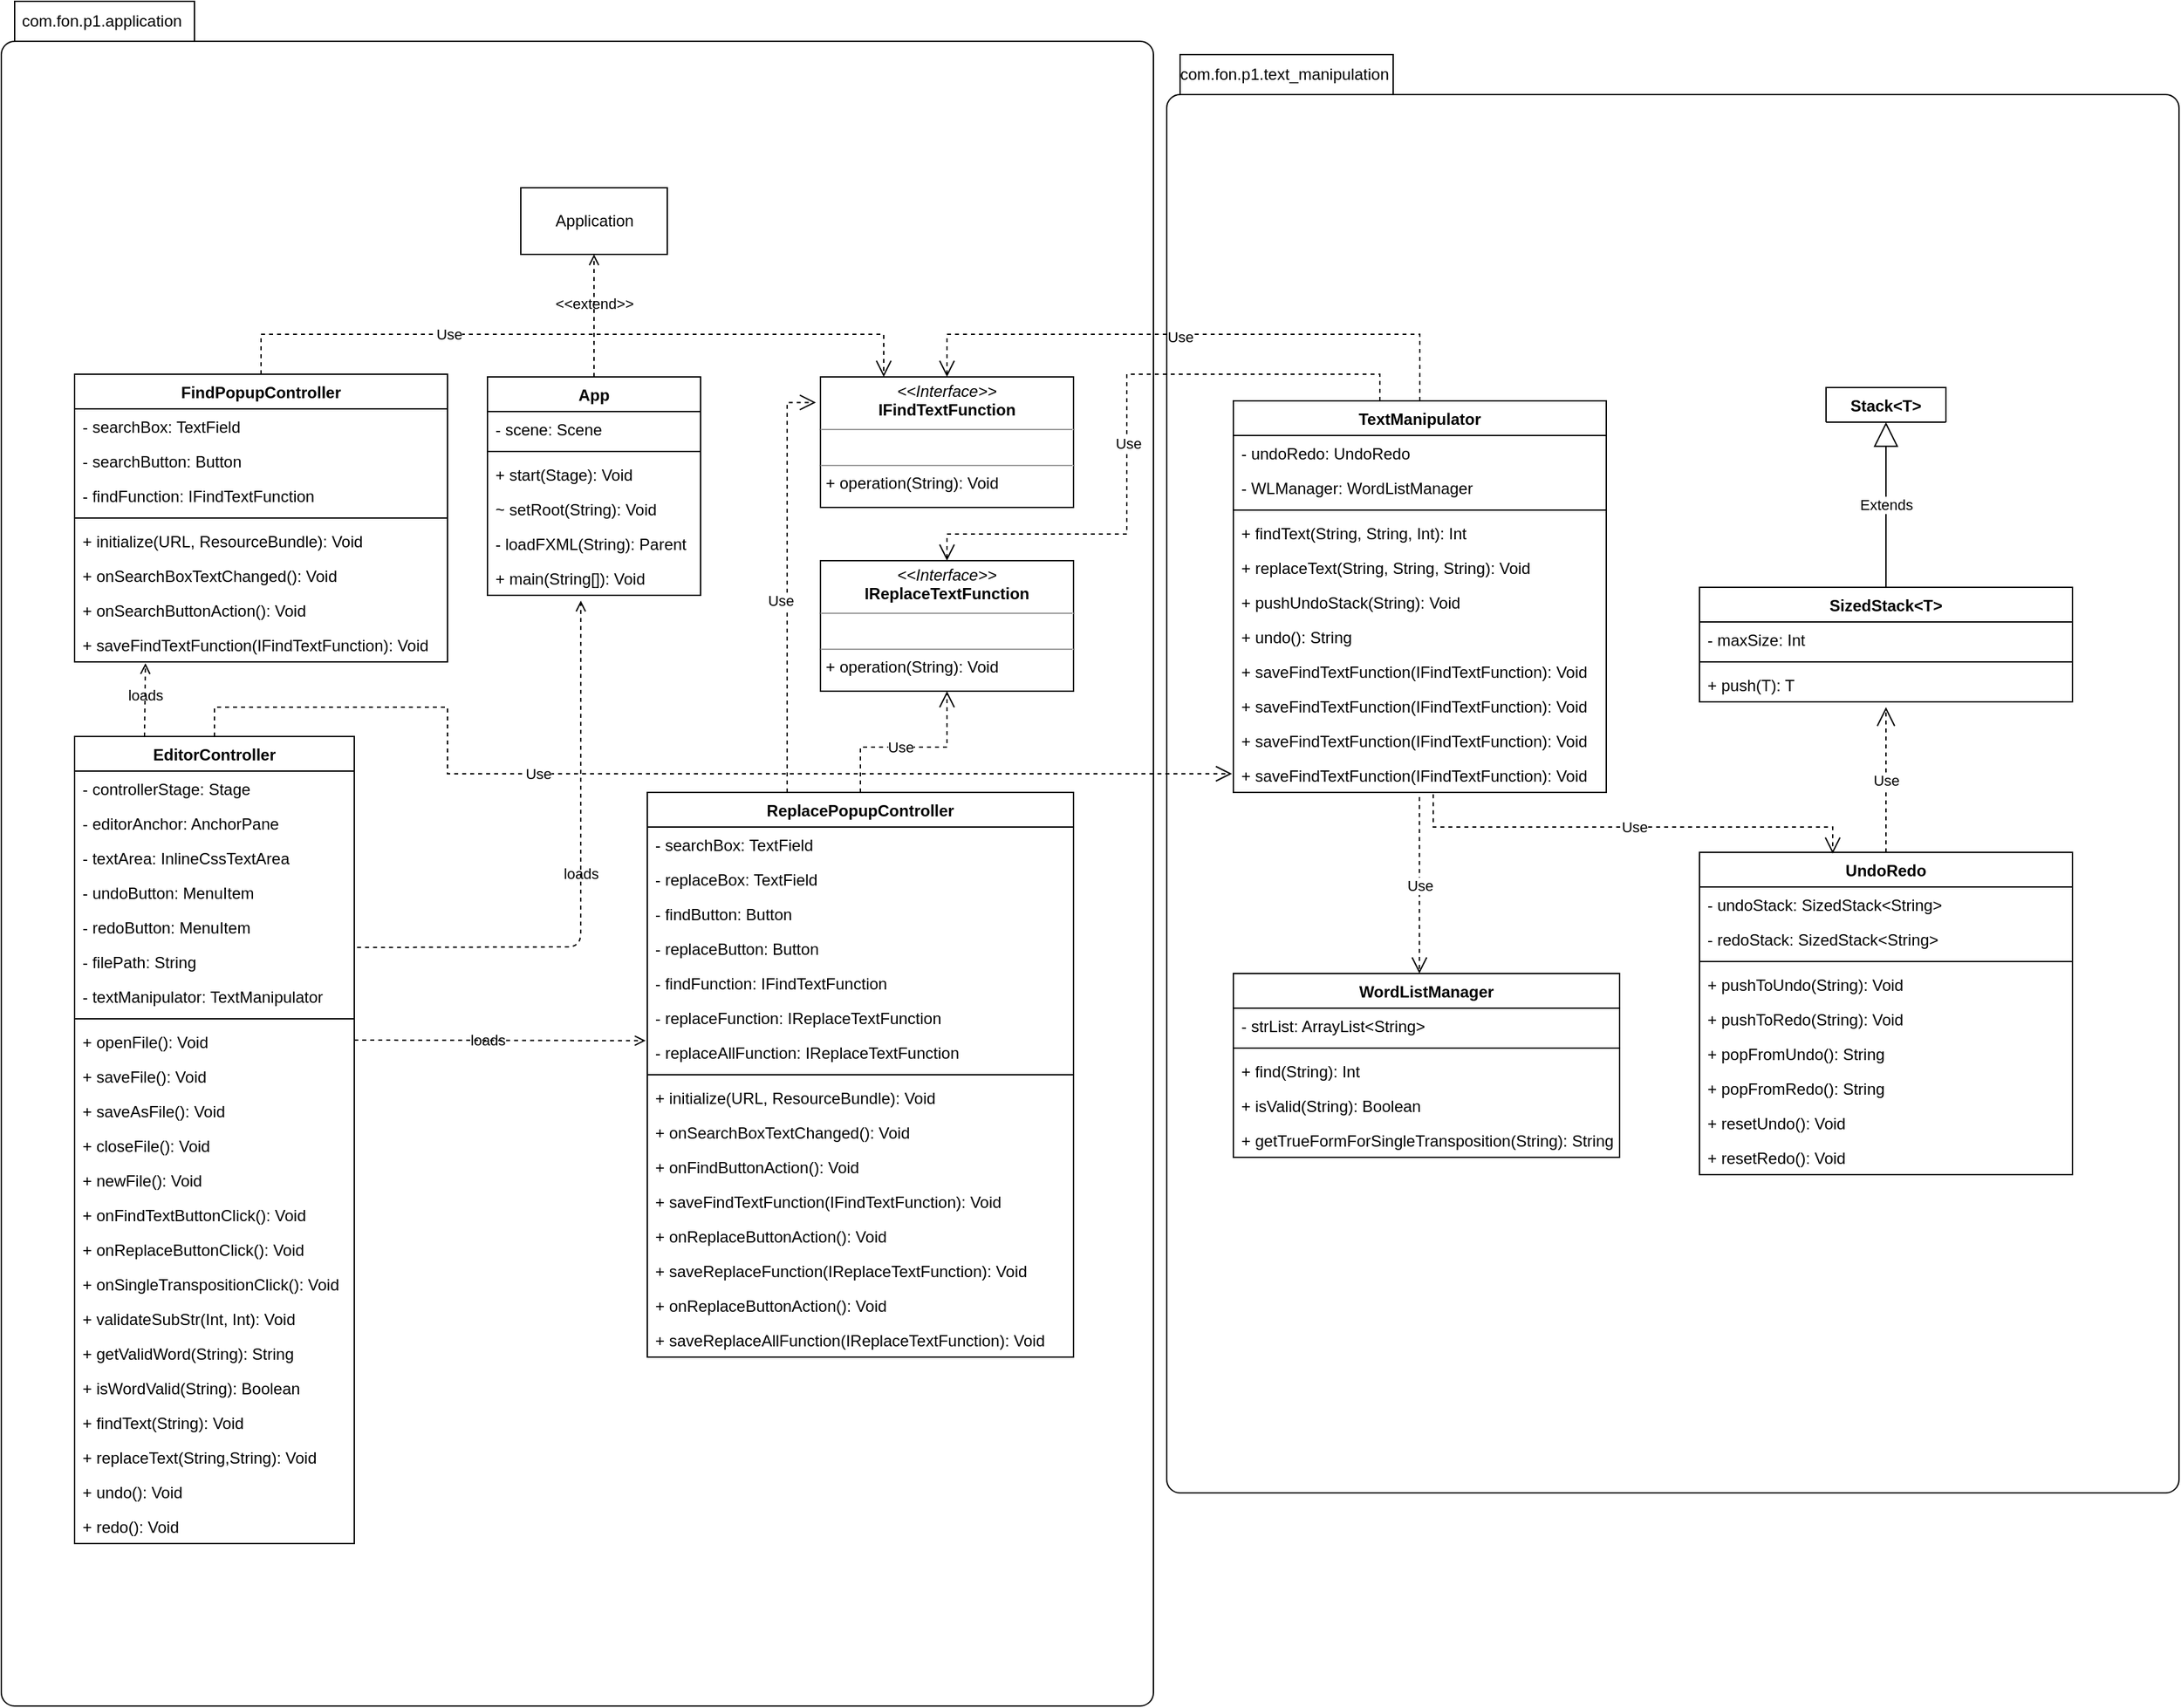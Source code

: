 <mxfile version="14.1.2" type="device"><diagram name="Page-1" id="c4acf3e9-155e-7222-9cf6-157b1a14988f"><mxGraphModel dx="728" dy="3118" grid="1" gridSize="10" guides="1" tooltips="1" connect="1" arrows="1" fold="1" page="1" pageScale="1" pageWidth="850" pageHeight="1100" background="#ffffff" math="0" shadow="0"><root><mxCell id="0"/><mxCell id="1" parent="0"/><mxCell id="F-6BdH2utLMik6lWLxGB-288" value="com.fon.p1.text_manipulation" style="shape=folder;align=center;verticalAlign=middle;fontStyle=0;tabWidth=170;tabHeight=30;tabPosition=left;html=1;boundedLbl=1;labelInHeader=1;rounded=1;absoluteArcSize=1;arcSize=10;" vertex="1" parent="1"><mxGeometry x="1740" y="-170" width="760" height="1080" as="geometry"/></mxCell><mxCell id="F-6BdH2utLMik6lWLxGB-287" value="com.fon.p1.application" style="shape=folder;align=center;verticalAlign=middle;fontStyle=0;tabWidth=145;tabHeight=30;tabPosition=left;html=1;boundedLbl=1;labelInHeader=1;rounded=1;absoluteArcSize=1;arcSize=10;" vertex="1" parent="1"><mxGeometry x="865" y="-210" width="865" height="1280" as="geometry"/></mxCell><mxCell id="F-6BdH2utLMik6lWLxGB-27" value="EditorController" style="swimlane;fontStyle=1;align=center;verticalAlign=top;childLayout=stackLayout;horizontal=1;startSize=26;horizontalStack=0;resizeParent=1;resizeParentMax=0;resizeLast=0;collapsible=1;marginBottom=0;" vertex="1" parent="1"><mxGeometry x="920" y="342" width="210" height="606" as="geometry"/></mxCell><mxCell id="F-6BdH2utLMik6lWLxGB-28" value="- controllerStage: Stage" style="text;strokeColor=none;fillColor=none;align=left;verticalAlign=top;spacingLeft=4;spacingRight=4;overflow=hidden;rotatable=0;points=[[0,0.5],[1,0.5]];portConstraint=eastwest;" vertex="1" parent="F-6BdH2utLMik6lWLxGB-27"><mxGeometry y="26" width="210" height="26" as="geometry"/></mxCell><mxCell id="F-6BdH2utLMik6lWLxGB-34" value="- editorAnchor: AnchorPane" style="text;strokeColor=none;fillColor=none;align=left;verticalAlign=top;spacingLeft=4;spacingRight=4;overflow=hidden;rotatable=0;points=[[0,0.5],[1,0.5]];portConstraint=eastwest;" vertex="1" parent="F-6BdH2utLMik6lWLxGB-27"><mxGeometry y="52" width="210" height="26" as="geometry"/></mxCell><mxCell id="F-6BdH2utLMik6lWLxGB-33" value="- textArea: InlineCssTextArea" style="text;strokeColor=none;fillColor=none;align=left;verticalAlign=top;spacingLeft=4;spacingRight=4;overflow=hidden;rotatable=0;points=[[0,0.5],[1,0.5]];portConstraint=eastwest;" vertex="1" parent="F-6BdH2utLMik6lWLxGB-27"><mxGeometry y="78" width="210" height="26" as="geometry"/></mxCell><mxCell id="F-6BdH2utLMik6lWLxGB-41" value="- undoButton: MenuItem" style="text;strokeColor=none;fillColor=none;align=left;verticalAlign=top;spacingLeft=4;spacingRight=4;overflow=hidden;rotatable=0;points=[[0,0.5],[1,0.5]];portConstraint=eastwest;" vertex="1" parent="F-6BdH2utLMik6lWLxGB-27"><mxGeometry y="104" width="210" height="26" as="geometry"/></mxCell><mxCell id="F-6BdH2utLMik6lWLxGB-42" value="- redoButton: MenuItem" style="text;strokeColor=none;fillColor=none;align=left;verticalAlign=top;spacingLeft=4;spacingRight=4;overflow=hidden;rotatable=0;points=[[0,0.5],[1,0.5]];portConstraint=eastwest;" vertex="1" parent="F-6BdH2utLMik6lWLxGB-27"><mxGeometry y="130" width="210" height="26" as="geometry"/></mxCell><mxCell id="F-6BdH2utLMik6lWLxGB-43" value="- filePath: String" style="text;strokeColor=none;fillColor=none;align=left;verticalAlign=top;spacingLeft=4;spacingRight=4;overflow=hidden;rotatable=0;points=[[0,0.5],[1,0.5]];portConstraint=eastwest;" vertex="1" parent="F-6BdH2utLMik6lWLxGB-27"><mxGeometry y="156" width="210" height="26" as="geometry"/></mxCell><mxCell id="F-6BdH2utLMik6lWLxGB-44" value="- textManipulator: TextManipulator" style="text;strokeColor=none;fillColor=none;align=left;verticalAlign=top;spacingLeft=4;spacingRight=4;overflow=hidden;rotatable=0;points=[[0,0.5],[1,0.5]];portConstraint=eastwest;" vertex="1" parent="F-6BdH2utLMik6lWLxGB-27"><mxGeometry y="182" width="210" height="26" as="geometry"/></mxCell><mxCell id="F-6BdH2utLMik6lWLxGB-29" value="" style="line;strokeWidth=1;fillColor=none;align=left;verticalAlign=middle;spacingTop=-1;spacingLeft=3;spacingRight=3;rotatable=0;labelPosition=right;points=[];portConstraint=eastwest;" vertex="1" parent="F-6BdH2utLMik6lWLxGB-27"><mxGeometry y="208" width="210" height="8" as="geometry"/></mxCell><mxCell id="F-6BdH2utLMik6lWLxGB-46" value="+ openFile(): Void" style="text;strokeColor=none;fillColor=none;align=left;verticalAlign=top;spacingLeft=4;spacingRight=4;overflow=hidden;rotatable=0;points=[[0,0.5],[1,0.5]];portConstraint=eastwest;" vertex="1" parent="F-6BdH2utLMik6lWLxGB-27"><mxGeometry y="216" width="210" height="26" as="geometry"/></mxCell><mxCell id="F-6BdH2utLMik6lWLxGB-49" value="+ saveFile(): Void" style="text;strokeColor=none;fillColor=none;align=left;verticalAlign=top;spacingLeft=4;spacingRight=4;overflow=hidden;rotatable=0;points=[[0,0.5],[1,0.5]];portConstraint=eastwest;" vertex="1" parent="F-6BdH2utLMik6lWLxGB-27"><mxGeometry y="242" width="210" height="26" as="geometry"/></mxCell><mxCell id="F-6BdH2utLMik6lWLxGB-50" value="+ saveAsFile(): Void" style="text;strokeColor=none;fillColor=none;align=left;verticalAlign=top;spacingLeft=4;spacingRight=4;overflow=hidden;rotatable=0;points=[[0,0.5],[1,0.5]];portConstraint=eastwest;" vertex="1" parent="F-6BdH2utLMik6lWLxGB-27"><mxGeometry y="268" width="210" height="26" as="geometry"/></mxCell><mxCell id="F-6BdH2utLMik6lWLxGB-48" value="+ closeFile(): Void" style="text;strokeColor=none;fillColor=none;align=left;verticalAlign=top;spacingLeft=4;spacingRight=4;overflow=hidden;rotatable=0;points=[[0,0.5],[1,0.5]];portConstraint=eastwest;" vertex="1" parent="F-6BdH2utLMik6lWLxGB-27"><mxGeometry y="294" width="210" height="26" as="geometry"/></mxCell><mxCell id="F-6BdH2utLMik6lWLxGB-56" value="+ newFile(): Void" style="text;strokeColor=none;fillColor=none;align=left;verticalAlign=top;spacingLeft=4;spacingRight=4;overflow=hidden;rotatable=0;points=[[0,0.5],[1,0.5]];portConstraint=eastwest;" vertex="1" parent="F-6BdH2utLMik6lWLxGB-27"><mxGeometry y="320" width="210" height="26" as="geometry"/></mxCell><mxCell id="F-6BdH2utLMik6lWLxGB-51" value="+ onFindTextButtonClick(): Void" style="text;strokeColor=none;fillColor=none;align=left;verticalAlign=top;spacingLeft=4;spacingRight=4;overflow=hidden;rotatable=0;points=[[0,0.5],[1,0.5]];portConstraint=eastwest;" vertex="1" parent="F-6BdH2utLMik6lWLxGB-27"><mxGeometry y="346" width="210" height="26" as="geometry"/></mxCell><mxCell id="F-6BdH2utLMik6lWLxGB-52" value="+ onReplaceButtonClick(): Void" style="text;strokeColor=none;fillColor=none;align=left;verticalAlign=top;spacingLeft=4;spacingRight=4;overflow=hidden;rotatable=0;points=[[0,0.5],[1,0.5]];portConstraint=eastwest;" vertex="1" parent="F-6BdH2utLMik6lWLxGB-27"><mxGeometry y="372" width="210" height="26" as="geometry"/></mxCell><mxCell id="F-6BdH2utLMik6lWLxGB-53" value="+ onSingleTranspositionClick(): Void" style="text;strokeColor=none;fillColor=none;align=left;verticalAlign=top;spacingLeft=4;spacingRight=4;overflow=hidden;rotatable=0;points=[[0,0.5],[1,0.5]];portConstraint=eastwest;" vertex="1" parent="F-6BdH2utLMik6lWLxGB-27"><mxGeometry y="398" width="210" height="26" as="geometry"/></mxCell><mxCell id="F-6BdH2utLMik6lWLxGB-54" value="+ validateSubStr(Int, Int): Void" style="text;strokeColor=none;fillColor=none;align=left;verticalAlign=top;spacingLeft=4;spacingRight=4;overflow=hidden;rotatable=0;points=[[0,0.5],[1,0.5]];portConstraint=eastwest;" vertex="1" parent="F-6BdH2utLMik6lWLxGB-27"><mxGeometry y="424" width="210" height="26" as="geometry"/></mxCell><mxCell id="F-6BdH2utLMik6lWLxGB-55" value="+ getValidWord(String): String" style="text;strokeColor=none;fillColor=none;align=left;verticalAlign=top;spacingLeft=4;spacingRight=4;overflow=hidden;rotatable=0;points=[[0,0.5],[1,0.5]];portConstraint=eastwest;" vertex="1" parent="F-6BdH2utLMik6lWLxGB-27"><mxGeometry y="450" width="210" height="26" as="geometry"/></mxCell><mxCell id="F-6BdH2utLMik6lWLxGB-57" value="+ isWordValid(String): Boolean" style="text;strokeColor=none;fillColor=none;align=left;verticalAlign=top;spacingLeft=4;spacingRight=4;overflow=hidden;rotatable=0;points=[[0,0.5],[1,0.5]];portConstraint=eastwest;" vertex="1" parent="F-6BdH2utLMik6lWLxGB-27"><mxGeometry y="476" width="210" height="26" as="geometry"/></mxCell><mxCell id="F-6BdH2utLMik6lWLxGB-58" value="+ findText(String): Void" style="text;strokeColor=none;fillColor=none;align=left;verticalAlign=top;spacingLeft=4;spacingRight=4;overflow=hidden;rotatable=0;points=[[0,0.5],[1,0.5]];portConstraint=eastwest;" vertex="1" parent="F-6BdH2utLMik6lWLxGB-27"><mxGeometry y="502" width="210" height="26" as="geometry"/></mxCell><mxCell id="F-6BdH2utLMik6lWLxGB-59" value="+ replaceText(String,String): Void" style="text;strokeColor=none;fillColor=none;align=left;verticalAlign=top;spacingLeft=4;spacingRight=4;overflow=hidden;rotatable=0;points=[[0,0.5],[1,0.5]];portConstraint=eastwest;" vertex="1" parent="F-6BdH2utLMik6lWLxGB-27"><mxGeometry y="528" width="210" height="26" as="geometry"/></mxCell><mxCell id="F-6BdH2utLMik6lWLxGB-60" value="+ undo(): Void" style="text;strokeColor=none;fillColor=none;align=left;verticalAlign=top;spacingLeft=4;spacingRight=4;overflow=hidden;rotatable=0;points=[[0,0.5],[1,0.5]];portConstraint=eastwest;" vertex="1" parent="F-6BdH2utLMik6lWLxGB-27"><mxGeometry y="554" width="210" height="26" as="geometry"/></mxCell><mxCell id="F-6BdH2utLMik6lWLxGB-61" value="+ redo(): Void" style="text;strokeColor=none;fillColor=none;align=left;verticalAlign=top;spacingLeft=4;spacingRight=4;overflow=hidden;rotatable=0;points=[[0,0.5],[1,0.5]];portConstraint=eastwest;" vertex="1" parent="F-6BdH2utLMik6lWLxGB-27"><mxGeometry y="580" width="210" height="26" as="geometry"/></mxCell><mxCell id="F-6BdH2utLMik6lWLxGB-72" value="ReplacePopupController" style="swimlane;fontStyle=1;align=center;verticalAlign=top;childLayout=stackLayout;horizontal=1;startSize=26;horizontalStack=0;resizeParent=1;resizeParentMax=0;resizeLast=0;collapsible=1;marginBottom=0;" vertex="1" parent="1"><mxGeometry x="1350" y="384" width="320" height="424" as="geometry"/></mxCell><mxCell id="F-6BdH2utLMik6lWLxGB-73" value="- searchBox: TextField" style="text;strokeColor=none;fillColor=none;align=left;verticalAlign=top;spacingLeft=4;spacingRight=4;overflow=hidden;rotatable=0;points=[[0,0.5],[1,0.5]];portConstraint=eastwest;" vertex="1" parent="F-6BdH2utLMik6lWLxGB-72"><mxGeometry y="26" width="320" height="26" as="geometry"/></mxCell><mxCell id="F-6BdH2utLMik6lWLxGB-82" value="- replaceBox: TextField" style="text;strokeColor=none;fillColor=none;align=left;verticalAlign=top;spacingLeft=4;spacingRight=4;overflow=hidden;rotatable=0;points=[[0,0.5],[1,0.5]];portConstraint=eastwest;" vertex="1" parent="F-6BdH2utLMik6lWLxGB-72"><mxGeometry y="52" width="320" height="26" as="geometry"/></mxCell><mxCell id="F-6BdH2utLMik6lWLxGB-74" value="- findButton: Button" style="text;strokeColor=none;fillColor=none;align=left;verticalAlign=top;spacingLeft=4;spacingRight=4;overflow=hidden;rotatable=0;points=[[0,0.5],[1,0.5]];portConstraint=eastwest;" vertex="1" parent="F-6BdH2utLMik6lWLxGB-72"><mxGeometry y="78" width="320" height="26" as="geometry"/></mxCell><mxCell id="F-6BdH2utLMik6lWLxGB-84" value="- replaceButton: Button" style="text;strokeColor=none;fillColor=none;align=left;verticalAlign=top;spacingLeft=4;spacingRight=4;overflow=hidden;rotatable=0;points=[[0,0.5],[1,0.5]];portConstraint=eastwest;" vertex="1" parent="F-6BdH2utLMik6lWLxGB-72"><mxGeometry y="104" width="320" height="26" as="geometry"/></mxCell><mxCell id="F-6BdH2utLMik6lWLxGB-75" value="- findFunction: IFindTextFunction" style="text;strokeColor=none;fillColor=none;align=left;verticalAlign=top;spacingLeft=4;spacingRight=4;overflow=hidden;rotatable=0;points=[[0,0.5],[1,0.5]];portConstraint=eastwest;" vertex="1" parent="F-6BdH2utLMik6lWLxGB-72"><mxGeometry y="130" width="320" height="26" as="geometry"/></mxCell><mxCell id="F-6BdH2utLMik6lWLxGB-86" value="- replaceFunction: IReplaceTextFunction" style="text;strokeColor=none;fillColor=none;align=left;verticalAlign=top;spacingLeft=4;spacingRight=4;overflow=hidden;rotatable=0;points=[[0,0.5],[1,0.5]];portConstraint=eastwest;" vertex="1" parent="F-6BdH2utLMik6lWLxGB-72"><mxGeometry y="156" width="320" height="26" as="geometry"/></mxCell><mxCell id="F-6BdH2utLMik6lWLxGB-85" value="- replaceAllFunction: IReplaceTextFunction" style="text;strokeColor=none;fillColor=none;align=left;verticalAlign=top;spacingLeft=4;spacingRight=4;overflow=hidden;rotatable=0;points=[[0,0.5],[1,0.5]];portConstraint=eastwest;" vertex="1" parent="F-6BdH2utLMik6lWLxGB-72"><mxGeometry y="182" width="320" height="26" as="geometry"/></mxCell><mxCell id="F-6BdH2utLMik6lWLxGB-76" value="" style="line;strokeWidth=1;fillColor=none;align=left;verticalAlign=middle;spacingTop=-1;spacingLeft=3;spacingRight=3;rotatable=0;labelPosition=right;points=[];portConstraint=eastwest;" vertex="1" parent="F-6BdH2utLMik6lWLxGB-72"><mxGeometry y="208" width="320" height="8" as="geometry"/></mxCell><mxCell id="F-6BdH2utLMik6lWLxGB-77" value="+ initialize(URL, ResourceBundle): Void" style="text;strokeColor=none;fillColor=none;align=left;verticalAlign=top;spacingLeft=4;spacingRight=4;overflow=hidden;rotatable=0;points=[[0,0.5],[1,0.5]];portConstraint=eastwest;" vertex="1" parent="F-6BdH2utLMik6lWLxGB-72"><mxGeometry y="216" width="320" height="26" as="geometry"/></mxCell><mxCell id="F-6BdH2utLMik6lWLxGB-78" value="+ onSearchBoxTextChanged(): Void" style="text;strokeColor=none;fillColor=none;align=left;verticalAlign=top;spacingLeft=4;spacingRight=4;overflow=hidden;rotatable=0;points=[[0,0.5],[1,0.5]];portConstraint=eastwest;" vertex="1" parent="F-6BdH2utLMik6lWLxGB-72"><mxGeometry y="242" width="320" height="26" as="geometry"/></mxCell><mxCell id="F-6BdH2utLMik6lWLxGB-79" value="+ onFindButtonAction(): Void" style="text;strokeColor=none;fillColor=none;align=left;verticalAlign=top;spacingLeft=4;spacingRight=4;overflow=hidden;rotatable=0;points=[[0,0.5],[1,0.5]];portConstraint=eastwest;" vertex="1" parent="F-6BdH2utLMik6lWLxGB-72"><mxGeometry y="268" width="320" height="26" as="geometry"/></mxCell><mxCell id="F-6BdH2utLMik6lWLxGB-80" value="+ saveFindTextFunction(IFindTextFunction): Void" style="text;strokeColor=none;fillColor=none;align=left;verticalAlign=top;spacingLeft=4;spacingRight=4;overflow=hidden;rotatable=0;points=[[0,0.5],[1,0.5]];portConstraint=eastwest;" vertex="1" parent="F-6BdH2utLMik6lWLxGB-72"><mxGeometry y="294" width="320" height="26" as="geometry"/></mxCell><mxCell id="F-6BdH2utLMik6lWLxGB-81" value="+ onReplaceButtonAction(): Void" style="text;strokeColor=none;fillColor=none;align=left;verticalAlign=top;spacingLeft=4;spacingRight=4;overflow=hidden;rotatable=0;points=[[0,0.5],[1,0.5]];portConstraint=eastwest;" vertex="1" parent="F-6BdH2utLMik6lWLxGB-72"><mxGeometry y="320" width="320" height="26" as="geometry"/></mxCell><mxCell id="F-6BdH2utLMik6lWLxGB-87" value="+ saveReplaceFunction(IReplaceTextFunction): Void" style="text;strokeColor=none;fillColor=none;align=left;verticalAlign=top;spacingLeft=4;spacingRight=4;overflow=hidden;rotatable=0;points=[[0,0.5],[1,0.5]];portConstraint=eastwest;" vertex="1" parent="F-6BdH2utLMik6lWLxGB-72"><mxGeometry y="346" width="320" height="26" as="geometry"/></mxCell><mxCell id="F-6BdH2utLMik6lWLxGB-88" value="+ onReplaceButtonAction(): Void" style="text;strokeColor=none;fillColor=none;align=left;verticalAlign=top;spacingLeft=4;spacingRight=4;overflow=hidden;rotatable=0;points=[[0,0.5],[1,0.5]];portConstraint=eastwest;" vertex="1" parent="F-6BdH2utLMik6lWLxGB-72"><mxGeometry y="372" width="320" height="26" as="geometry"/></mxCell><mxCell id="F-6BdH2utLMik6lWLxGB-89" value="+ saveReplaceAllFunction(IReplaceTextFunction): Void" style="text;strokeColor=none;fillColor=none;align=left;verticalAlign=top;spacingLeft=4;spacingRight=4;overflow=hidden;rotatable=0;points=[[0,0.5],[1,0.5]];portConstraint=eastwest;" vertex="1" parent="F-6BdH2utLMik6lWLxGB-72"><mxGeometry y="398" width="320" height="26" as="geometry"/></mxCell><mxCell id="F-6BdH2utLMik6lWLxGB-97" value="TextManipulator" style="swimlane;fontStyle=1;align=center;verticalAlign=top;childLayout=stackLayout;horizontal=1;startSize=26;horizontalStack=0;resizeParent=1;resizeParentMax=0;resizeLast=0;collapsible=1;marginBottom=0;" vertex="1" parent="1"><mxGeometry x="1790" y="90" width="280" height="294" as="geometry"/></mxCell><mxCell id="F-6BdH2utLMik6lWLxGB-98" value="- undoRedo: UndoRedo" style="text;strokeColor=none;fillColor=none;align=left;verticalAlign=top;spacingLeft=4;spacingRight=4;overflow=hidden;rotatable=0;points=[[0,0.5],[1,0.5]];portConstraint=eastwest;" vertex="1" parent="F-6BdH2utLMik6lWLxGB-97"><mxGeometry y="26" width="280" height="26" as="geometry"/></mxCell><mxCell id="F-6BdH2utLMik6lWLxGB-99" value="- WLManager: WordListManager" style="text;strokeColor=none;fillColor=none;align=left;verticalAlign=top;spacingLeft=4;spacingRight=4;overflow=hidden;rotatable=0;points=[[0,0.5],[1,0.5]];portConstraint=eastwest;" vertex="1" parent="F-6BdH2utLMik6lWLxGB-97"><mxGeometry y="52" width="280" height="26" as="geometry"/></mxCell><mxCell id="F-6BdH2utLMik6lWLxGB-101" value="" style="line;strokeWidth=1;fillColor=none;align=left;verticalAlign=middle;spacingTop=-1;spacingLeft=3;spacingRight=3;rotatable=0;labelPosition=right;points=[];portConstraint=eastwest;" vertex="1" parent="F-6BdH2utLMik6lWLxGB-97"><mxGeometry y="78" width="280" height="8" as="geometry"/></mxCell><mxCell id="F-6BdH2utLMik6lWLxGB-102" value="+ findText(String, String, Int): Int" style="text;strokeColor=none;fillColor=none;align=left;verticalAlign=top;spacingLeft=4;spacingRight=4;overflow=hidden;rotatable=0;points=[[0,0.5],[1,0.5]];portConstraint=eastwest;" vertex="1" parent="F-6BdH2utLMik6lWLxGB-97"><mxGeometry y="86" width="280" height="26" as="geometry"/></mxCell><mxCell id="F-6BdH2utLMik6lWLxGB-103" value="+ replaceText(String, String, String): Void" style="text;strokeColor=none;fillColor=none;align=left;verticalAlign=top;spacingLeft=4;spacingRight=4;overflow=hidden;rotatable=0;points=[[0,0.5],[1,0.5]];portConstraint=eastwest;" vertex="1" parent="F-6BdH2utLMik6lWLxGB-97"><mxGeometry y="112" width="280" height="26" as="geometry"/></mxCell><mxCell id="F-6BdH2utLMik6lWLxGB-104" value="+ pushUndoStack(String): Void" style="text;strokeColor=none;fillColor=none;align=left;verticalAlign=top;spacingLeft=4;spacingRight=4;overflow=hidden;rotatable=0;points=[[0,0.5],[1,0.5]];portConstraint=eastwest;" vertex="1" parent="F-6BdH2utLMik6lWLxGB-97"><mxGeometry y="138" width="280" height="26" as="geometry"/></mxCell><mxCell id="F-6BdH2utLMik6lWLxGB-105" value="+ undo(): String" style="text;strokeColor=none;fillColor=none;align=left;verticalAlign=top;spacingLeft=4;spacingRight=4;overflow=hidden;rotatable=0;points=[[0,0.5],[1,0.5]];portConstraint=eastwest;" vertex="1" parent="F-6BdH2utLMik6lWLxGB-97"><mxGeometry y="164" width="280" height="26" as="geometry"/></mxCell><mxCell id="F-6BdH2utLMik6lWLxGB-106" value="+ saveFindTextFunction(IFindTextFunction): Void" style="text;strokeColor=none;fillColor=none;align=left;verticalAlign=top;spacingLeft=4;spacingRight=4;overflow=hidden;rotatable=0;points=[[0,0.5],[1,0.5]];portConstraint=eastwest;" vertex="1" parent="F-6BdH2utLMik6lWLxGB-97"><mxGeometry y="190" width="280" height="26" as="geometry"/></mxCell><mxCell id="F-6BdH2utLMik6lWLxGB-107" value="+ saveFindTextFunction(IFindTextFunction): Void" style="text;strokeColor=none;fillColor=none;align=left;verticalAlign=top;spacingLeft=4;spacingRight=4;overflow=hidden;rotatable=0;points=[[0,0.5],[1,0.5]];portConstraint=eastwest;" vertex="1" parent="F-6BdH2utLMik6lWLxGB-97"><mxGeometry y="216" width="280" height="26" as="geometry"/></mxCell><mxCell id="F-6BdH2utLMik6lWLxGB-108" value="+ saveFindTextFunction(IFindTextFunction): Void" style="text;strokeColor=none;fillColor=none;align=left;verticalAlign=top;spacingLeft=4;spacingRight=4;overflow=hidden;rotatable=0;points=[[0,0.5],[1,0.5]];portConstraint=eastwest;" vertex="1" parent="F-6BdH2utLMik6lWLxGB-97"><mxGeometry y="242" width="280" height="26" as="geometry"/></mxCell><mxCell id="F-6BdH2utLMik6lWLxGB-109" value="+ saveFindTextFunction(IFindTextFunction): Void" style="text;strokeColor=none;fillColor=none;align=left;verticalAlign=top;spacingLeft=4;spacingRight=4;overflow=hidden;rotatable=0;points=[[0,0.5],[1,0.5]];portConstraint=eastwest;" vertex="1" parent="F-6BdH2utLMik6lWLxGB-97"><mxGeometry y="268" width="280" height="26" as="geometry"/></mxCell><mxCell id="F-6BdH2utLMik6lWLxGB-140" value="SizedStack&lt;T&gt;" style="swimlane;fontStyle=1;align=center;verticalAlign=top;childLayout=stackLayout;horizontal=1;startSize=26;horizontalStack=0;resizeParent=1;resizeParentMax=0;resizeLast=0;collapsible=1;marginBottom=0;" vertex="1" parent="1"><mxGeometry x="2140" y="230" width="280" height="86" as="geometry"/></mxCell><mxCell id="F-6BdH2utLMik6lWLxGB-141" value="- maxSize: Int" style="text;strokeColor=none;fillColor=none;align=left;verticalAlign=top;spacingLeft=4;spacingRight=4;overflow=hidden;rotatable=0;points=[[0,0.5],[1,0.5]];portConstraint=eastwest;" vertex="1" parent="F-6BdH2utLMik6lWLxGB-140"><mxGeometry y="26" width="280" height="26" as="geometry"/></mxCell><mxCell id="F-6BdH2utLMik6lWLxGB-143" value="" style="line;strokeWidth=1;fillColor=none;align=left;verticalAlign=middle;spacingTop=-1;spacingLeft=3;spacingRight=3;rotatable=0;labelPosition=right;points=[];portConstraint=eastwest;" vertex="1" parent="F-6BdH2utLMik6lWLxGB-140"><mxGeometry y="52" width="280" height="8" as="geometry"/></mxCell><mxCell id="F-6BdH2utLMik6lWLxGB-151" value="+ push(T): T" style="text;strokeColor=none;fillColor=none;align=left;verticalAlign=top;spacingLeft=4;spacingRight=4;overflow=hidden;rotatable=0;points=[[0,0.5],[1,0.5]];portConstraint=eastwest;" vertex="1" parent="F-6BdH2utLMik6lWLxGB-140"><mxGeometry y="60" width="280" height="26" as="geometry"/></mxCell><mxCell id="F-6BdH2utLMik6lWLxGB-152" value="Stack&lt;T&gt;" style="swimlane;fontStyle=1;align=center;verticalAlign=top;childLayout=stackLayout;horizontal=1;startSize=26;horizontalStack=0;resizeParent=1;resizeParentMax=0;resizeLast=0;collapsible=1;marginBottom=0;" vertex="1" collapsed="1" parent="1"><mxGeometry x="2235" y="80" width="90" height="26" as="geometry"><mxRectangle x="465" y="70" width="130" height="34" as="alternateBounds"/></mxGeometry></mxCell><mxCell id="F-6BdH2utLMik6lWLxGB-154" value="" style="line;strokeWidth=1;fillColor=none;align=left;verticalAlign=middle;spacingTop=-1;spacingLeft=3;spacingRight=3;rotatable=0;labelPosition=right;points=[];portConstraint=eastwest;" vertex="1" parent="F-6BdH2utLMik6lWLxGB-152"><mxGeometry y="26" width="90" height="8" as="geometry"/></mxCell><mxCell id="F-6BdH2utLMik6lWLxGB-158" value="Extends" style="endArrow=block;endSize=16;endFill=0;html=1;entryX=0.5;entryY=1;entryDx=0;entryDy=0;exitX=0.5;exitY=0;exitDx=0;exitDy=0;" edge="1" parent="1" source="F-6BdH2utLMik6lWLxGB-140" target="F-6BdH2utLMik6lWLxGB-152"><mxGeometry x="1750" y="10" width="160" as="geometry"><mxPoint x="2230" y="80" as="sourcePoint"/><mxPoint x="2390" y="330" as="targetPoint"/></mxGeometry></mxCell><mxCell id="F-6BdH2utLMik6lWLxGB-206" value="UndoRedo" style="swimlane;fontStyle=1;align=center;verticalAlign=top;childLayout=stackLayout;horizontal=1;startSize=26;horizontalStack=0;resizeParent=1;resizeParentMax=0;resizeLast=0;collapsible=1;marginBottom=0;" vertex="1" parent="1"><mxGeometry x="2140" y="429" width="280" height="242" as="geometry"/></mxCell><mxCell id="F-6BdH2utLMik6lWLxGB-207" value="- undoStack: SizedStack&lt;String&gt;" style="text;strokeColor=none;fillColor=none;align=left;verticalAlign=top;spacingLeft=4;spacingRight=4;overflow=hidden;rotatable=0;points=[[0,0.5],[1,0.5]];portConstraint=eastwest;" vertex="1" parent="F-6BdH2utLMik6lWLxGB-206"><mxGeometry y="26" width="280" height="26" as="geometry"/></mxCell><mxCell id="F-6BdH2utLMik6lWLxGB-208" value="- redoStack: SizedStack&lt;String&gt;" style="text;strokeColor=none;fillColor=none;align=left;verticalAlign=top;spacingLeft=4;spacingRight=4;overflow=hidden;rotatable=0;points=[[0,0.5],[1,0.5]];portConstraint=eastwest;" vertex="1" parent="F-6BdH2utLMik6lWLxGB-206"><mxGeometry y="52" width="280" height="26" as="geometry"/></mxCell><mxCell id="F-6BdH2utLMik6lWLxGB-209" value="" style="line;strokeWidth=1;fillColor=none;align=left;verticalAlign=middle;spacingTop=-1;spacingLeft=3;spacingRight=3;rotatable=0;labelPosition=right;points=[];portConstraint=eastwest;" vertex="1" parent="F-6BdH2utLMik6lWLxGB-206"><mxGeometry y="78" width="280" height="8" as="geometry"/></mxCell><mxCell id="F-6BdH2utLMik6lWLxGB-210" value="+ pushToUndo(String): Void" style="text;strokeColor=none;fillColor=none;align=left;verticalAlign=top;spacingLeft=4;spacingRight=4;overflow=hidden;rotatable=0;points=[[0,0.5],[1,0.5]];portConstraint=eastwest;" vertex="1" parent="F-6BdH2utLMik6lWLxGB-206"><mxGeometry y="86" width="280" height="26" as="geometry"/></mxCell><mxCell id="F-6BdH2utLMik6lWLxGB-211" value="+ pushToRedo(String): Void" style="text;strokeColor=none;fillColor=none;align=left;verticalAlign=top;spacingLeft=4;spacingRight=4;overflow=hidden;rotatable=0;points=[[0,0.5],[1,0.5]];portConstraint=eastwest;" vertex="1" parent="F-6BdH2utLMik6lWLxGB-206"><mxGeometry y="112" width="280" height="26" as="geometry"/></mxCell><mxCell id="F-6BdH2utLMik6lWLxGB-212" value="+ popFromUndo(): String" style="text;strokeColor=none;fillColor=none;align=left;verticalAlign=top;spacingLeft=4;spacingRight=4;overflow=hidden;rotatable=0;points=[[0,0.5],[1,0.5]];portConstraint=eastwest;" vertex="1" parent="F-6BdH2utLMik6lWLxGB-206"><mxGeometry y="138" width="280" height="26" as="geometry"/></mxCell><mxCell id="F-6BdH2utLMik6lWLxGB-213" value="+ popFromRedo(): String" style="text;strokeColor=none;fillColor=none;align=left;verticalAlign=top;spacingLeft=4;spacingRight=4;overflow=hidden;rotatable=0;points=[[0,0.5],[1,0.5]];portConstraint=eastwest;" vertex="1" parent="F-6BdH2utLMik6lWLxGB-206"><mxGeometry y="164" width="280" height="26" as="geometry"/></mxCell><mxCell id="F-6BdH2utLMik6lWLxGB-214" value="+ resetUndo(): Void" style="text;strokeColor=none;fillColor=none;align=left;verticalAlign=top;spacingLeft=4;spacingRight=4;overflow=hidden;rotatable=0;points=[[0,0.5],[1,0.5]];portConstraint=eastwest;" vertex="1" parent="F-6BdH2utLMik6lWLxGB-206"><mxGeometry y="190" width="280" height="26" as="geometry"/></mxCell><mxCell id="F-6BdH2utLMik6lWLxGB-215" value="+ resetRedo(): Void" style="text;strokeColor=none;fillColor=none;align=left;verticalAlign=top;spacingLeft=4;spacingRight=4;overflow=hidden;rotatable=0;points=[[0,0.5],[1,0.5]];portConstraint=eastwest;" vertex="1" parent="F-6BdH2utLMik6lWLxGB-206"><mxGeometry y="216" width="280" height="26" as="geometry"/></mxCell><mxCell id="F-6BdH2utLMik6lWLxGB-218" value="Use" style="endArrow=open;endSize=12;dashed=1;html=1;exitX=0.5;exitY=0;exitDx=0;exitDy=0;" edge="1" parent="1" source="F-6BdH2utLMik6lWLxGB-206"><mxGeometry x="1750" y="10" width="160" as="geometry"><mxPoint x="2100" y="510" as="sourcePoint"/><mxPoint x="2280" y="320" as="targetPoint"/></mxGeometry></mxCell><mxCell id="F-6BdH2utLMik6lWLxGB-219" value="WordListManager" style="swimlane;fontStyle=1;align=center;verticalAlign=top;childLayout=stackLayout;horizontal=1;startSize=26;horizontalStack=0;resizeParent=1;resizeParentMax=0;resizeLast=0;collapsible=1;marginBottom=0;" vertex="1" parent="1"><mxGeometry x="1790" y="520" width="290" height="138" as="geometry"/></mxCell><mxCell id="F-6BdH2utLMik6lWLxGB-220" value="- strList: ArrayList&lt;String&gt;" style="text;strokeColor=none;fillColor=none;align=left;verticalAlign=top;spacingLeft=4;spacingRight=4;overflow=hidden;rotatable=0;points=[[0,0.5],[1,0.5]];portConstraint=eastwest;" vertex="1" parent="F-6BdH2utLMik6lWLxGB-219"><mxGeometry y="26" width="290" height="26" as="geometry"/></mxCell><mxCell id="F-6BdH2utLMik6lWLxGB-222" value="" style="line;strokeWidth=1;fillColor=none;align=left;verticalAlign=middle;spacingTop=-1;spacingLeft=3;spacingRight=3;rotatable=0;labelPosition=right;points=[];portConstraint=eastwest;" vertex="1" parent="F-6BdH2utLMik6lWLxGB-219"><mxGeometry y="52" width="290" height="8" as="geometry"/></mxCell><mxCell id="F-6BdH2utLMik6lWLxGB-223" value="+ find(String): Int" style="text;strokeColor=none;fillColor=none;align=left;verticalAlign=top;spacingLeft=4;spacingRight=4;overflow=hidden;rotatable=0;points=[[0,0.5],[1,0.5]];portConstraint=eastwest;" vertex="1" parent="F-6BdH2utLMik6lWLxGB-219"><mxGeometry y="60" width="290" height="26" as="geometry"/></mxCell><mxCell id="F-6BdH2utLMik6lWLxGB-224" value="+ isValid(String): Boolean" style="text;strokeColor=none;fillColor=none;align=left;verticalAlign=top;spacingLeft=4;spacingRight=4;overflow=hidden;rotatable=0;points=[[0,0.5],[1,0.5]];portConstraint=eastwest;" vertex="1" parent="F-6BdH2utLMik6lWLxGB-219"><mxGeometry y="86" width="290" height="26" as="geometry"/></mxCell><mxCell id="F-6BdH2utLMik6lWLxGB-225" value="+ getTrueFormForSingleTransposition(String): String" style="text;strokeColor=none;fillColor=none;align=left;verticalAlign=top;spacingLeft=4;spacingRight=4;overflow=hidden;rotatable=0;points=[[0,0.5],[1,0.5]];portConstraint=eastwest;" vertex="1" parent="F-6BdH2utLMik6lWLxGB-219"><mxGeometry y="112" width="290" height="26" as="geometry"/></mxCell><mxCell id="F-6BdH2utLMik6lWLxGB-232" style="edgeStyle=orthogonalEdgeStyle;rounded=0;html=1;dashed=1;labelBackgroundColor=none;startFill=0;endArrow=open;endFill=0;endSize=10;fontFamily=Verdana;fontSize=10;exitX=0.536;exitY=1.051;exitDx=0;exitDy=0;exitPerimeter=0;" edge="1" parent="1" source="F-6BdH2utLMik6lWLxGB-109"><mxGeometry x="1750" y="10" as="geometry"><Array as="points"><mxPoint x="1940" y="410"/><mxPoint x="2240" y="410"/></Array><mxPoint x="2030" y="740.53" as="sourcePoint"/><mxPoint x="2240" y="430" as="targetPoint"/></mxGeometry></mxCell><mxCell id="F-6BdH2utLMik6lWLxGB-233" value="Use" style="edgeLabel;html=1;align=center;verticalAlign=middle;resizable=0;points=[];" vertex="1" connectable="0" parent="F-6BdH2utLMik6lWLxGB-232"><mxGeometry x="-0.06" y="3" relative="1" as="geometry"><mxPoint x="12.92" y="3" as="offset"/></mxGeometry></mxCell><mxCell id="F-6BdH2utLMik6lWLxGB-234" style="edgeStyle=orthogonalEdgeStyle;rounded=0;html=1;dashed=1;labelBackgroundColor=none;startFill=0;endArrow=open;endFill=0;endSize=10;fontFamily=Verdana;fontSize=10;exitX=0.499;exitY=1.133;exitDx=0;exitDy=0;exitPerimeter=0;" edge="1" parent="1" source="F-6BdH2utLMik6lWLxGB-109" target="F-6BdH2utLMik6lWLxGB-219"><mxGeometry x="1750" y="10" as="geometry"><Array as="points"><mxPoint x="1930" y="500"/><mxPoint x="1930" y="500"/></Array><mxPoint x="1670" y="428.996" as="sourcePoint"/><mxPoint x="1969.92" y="473.67" as="targetPoint"/></mxGeometry></mxCell><mxCell id="F-6BdH2utLMik6lWLxGB-235" value="Use" style="edgeLabel;html=1;align=center;verticalAlign=middle;resizable=0;points=[];" vertex="1" connectable="0" parent="F-6BdH2utLMik6lWLxGB-234"><mxGeometry x="-0.06" y="3" relative="1" as="geometry"><mxPoint x="-2.68" y="4.19" as="offset"/></mxGeometry></mxCell><mxCell id="F-6BdH2utLMik6lWLxGB-270" style="edgeStyle=orthogonalEdgeStyle;rounded=0;html=1;dashed=1;labelBackgroundColor=none;startFill=0;endArrow=open;endFill=0;endSize=10;fontFamily=Verdana;fontSize=10;exitX=0.5;exitY=0;exitDx=0;exitDy=0;entryX=0.5;entryY=0;entryDx=0;entryDy=0;" edge="1" parent="1" source="F-6BdH2utLMik6lWLxGB-97" target="F-6BdH2utLMik6lWLxGB-2"><mxGeometry x="1610.29" y="-477.46" as="geometry"><Array as="points"><mxPoint x="1930" y="40"/><mxPoint x="1575" y="40"/></Array><mxPoint x="1790.01" y="-100.002" as="sourcePoint"/><mxPoint x="1790.004" y="32.54" as="targetPoint"/></mxGeometry></mxCell><mxCell id="F-6BdH2utLMik6lWLxGB-271" value="Use" style="edgeLabel;html=1;align=center;verticalAlign=middle;resizable=0;points=[];" vertex="1" connectable="0" parent="F-6BdH2utLMik6lWLxGB-270"><mxGeometry x="-0.06" y="3" relative="1" as="geometry"><mxPoint x="-24.29" y="-1.0" as="offset"/></mxGeometry></mxCell><mxCell id="F-6BdH2utLMik6lWLxGB-2" value="&lt;p style=&quot;margin: 0px ; margin-top: 4px ; text-align: center&quot;&gt;&lt;i&gt;&amp;lt;&amp;lt;Interface&amp;gt;&amp;gt;&lt;/i&gt;&lt;br&gt;&lt;b&gt;IFindTextFunction&lt;/b&gt;&lt;br&gt;&lt;/p&gt;&lt;hr size=&quot;1&quot;&gt;&lt;p style=&quot;margin: 0px ; margin-left: 4px&quot;&gt;&lt;br&gt;&lt;/p&gt;&lt;hr size=&quot;1&quot;&gt;&lt;p style=&quot;margin: 0px ; margin-left: 4px&quot;&gt;+ operation(String): Void&lt;br&gt;&lt;br&gt;&lt;/p&gt;" style="verticalAlign=top;align=left;overflow=fill;fontSize=12;fontFamily=Helvetica;html=1;rounded=0;shadow=0;comic=0;labelBackgroundColor=none;strokeWidth=1" vertex="1" parent="1"><mxGeometry x="1480" y="72" width="190" height="98" as="geometry"/></mxCell><mxCell id="F-6BdH2utLMik6lWLxGB-3" value="&lt;p style=&quot;margin: 0px ; margin-top: 4px ; text-align: center&quot;&gt;&lt;i&gt;&amp;lt;&amp;lt;Interface&amp;gt;&amp;gt;&lt;/i&gt;&lt;br&gt;&lt;b&gt;IReplaceTextFunction&lt;/b&gt;&lt;br&gt;&lt;/p&gt;&lt;hr size=&quot;1&quot;&gt;&lt;p style=&quot;margin: 0px ; margin-left: 4px&quot;&gt;&lt;br&gt;&lt;/p&gt;&lt;hr size=&quot;1&quot;&gt;&lt;p style=&quot;margin: 0px ; margin-left: 4px&quot;&gt;+ operation(String): Void&lt;br&gt;&lt;br&gt;&lt;/p&gt;" style="verticalAlign=top;align=left;overflow=fill;fontSize=12;fontFamily=Helvetica;html=1;rounded=0;shadow=0;comic=0;labelBackgroundColor=none;strokeWidth=1" vertex="1" parent="1"><mxGeometry x="1480" y="210" width="190" height="98" as="geometry"/></mxCell><mxCell id="F-6BdH2utLMik6lWLxGB-62" value="FindPopupController" style="swimlane;fontStyle=1;align=center;verticalAlign=top;childLayout=stackLayout;horizontal=1;startSize=26;horizontalStack=0;resizeParent=1;resizeParentMax=0;resizeLast=0;collapsible=1;marginBottom=0;" vertex="1" parent="1"><mxGeometry x="920" y="70" width="280" height="216" as="geometry"/></mxCell><mxCell id="F-6BdH2utLMik6lWLxGB-63" value="- searchBox: TextField" style="text;strokeColor=none;fillColor=none;align=left;verticalAlign=top;spacingLeft=4;spacingRight=4;overflow=hidden;rotatable=0;points=[[0,0.5],[1,0.5]];portConstraint=eastwest;" vertex="1" parent="F-6BdH2utLMik6lWLxGB-62"><mxGeometry y="26" width="280" height="26" as="geometry"/></mxCell><mxCell id="F-6BdH2utLMik6lWLxGB-65" value="- searchButton: Button" style="text;strokeColor=none;fillColor=none;align=left;verticalAlign=top;spacingLeft=4;spacingRight=4;overflow=hidden;rotatable=0;points=[[0,0.5],[1,0.5]];portConstraint=eastwest;" vertex="1" parent="F-6BdH2utLMik6lWLxGB-62"><mxGeometry y="52" width="280" height="26" as="geometry"/></mxCell><mxCell id="F-6BdH2utLMik6lWLxGB-66" value="- findFunction: IFindTextFunction" style="text;strokeColor=none;fillColor=none;align=left;verticalAlign=top;spacingLeft=4;spacingRight=4;overflow=hidden;rotatable=0;points=[[0,0.5],[1,0.5]];portConstraint=eastwest;" vertex="1" parent="F-6BdH2utLMik6lWLxGB-62"><mxGeometry y="78" width="280" height="26" as="geometry"/></mxCell><mxCell id="F-6BdH2utLMik6lWLxGB-64" value="" style="line;strokeWidth=1;fillColor=none;align=left;verticalAlign=middle;spacingTop=-1;spacingLeft=3;spacingRight=3;rotatable=0;labelPosition=right;points=[];portConstraint=eastwest;" vertex="1" parent="F-6BdH2utLMik6lWLxGB-62"><mxGeometry y="104" width="280" height="8" as="geometry"/></mxCell><mxCell id="F-6BdH2utLMik6lWLxGB-67" value="+ initialize(URL, ResourceBundle): Void" style="text;strokeColor=none;fillColor=none;align=left;verticalAlign=top;spacingLeft=4;spacingRight=4;overflow=hidden;rotatable=0;points=[[0,0.5],[1,0.5]];portConstraint=eastwest;" vertex="1" parent="F-6BdH2utLMik6lWLxGB-62"><mxGeometry y="112" width="280" height="26" as="geometry"/></mxCell><mxCell id="F-6BdH2utLMik6lWLxGB-68" value="+ onSearchBoxTextChanged(): Void" style="text;strokeColor=none;fillColor=none;align=left;verticalAlign=top;spacingLeft=4;spacingRight=4;overflow=hidden;rotatable=0;points=[[0,0.5],[1,0.5]];portConstraint=eastwest;" vertex="1" parent="F-6BdH2utLMik6lWLxGB-62"><mxGeometry y="138" width="280" height="26" as="geometry"/></mxCell><mxCell id="F-6BdH2utLMik6lWLxGB-69" value="+ onSearchButtonAction(): Void" style="text;strokeColor=none;fillColor=none;align=left;verticalAlign=top;spacingLeft=4;spacingRight=4;overflow=hidden;rotatable=0;points=[[0,0.5],[1,0.5]];portConstraint=eastwest;" vertex="1" parent="F-6BdH2utLMik6lWLxGB-62"><mxGeometry y="164" width="280" height="26" as="geometry"/></mxCell><mxCell id="F-6BdH2utLMik6lWLxGB-70" value="+ saveFindTextFunction(IFindTextFunction): Void" style="text;strokeColor=none;fillColor=none;align=left;verticalAlign=top;spacingLeft=4;spacingRight=4;overflow=hidden;rotatable=0;points=[[0,0.5],[1,0.5]];portConstraint=eastwest;" vertex="1" parent="F-6BdH2utLMik6lWLxGB-62"><mxGeometry y="190" width="280" height="26" as="geometry"/></mxCell><mxCell id="F-6BdH2utLMik6lWLxGB-10" value="App" style="swimlane;fontStyle=1;align=center;verticalAlign=top;childLayout=stackLayout;horizontal=1;startSize=26;horizontalStack=0;resizeParent=1;resizeParentMax=0;resizeLast=0;collapsible=1;marginBottom=0;" vertex="1" parent="1"><mxGeometry x="1230" y="72" width="160" height="164" as="geometry"/></mxCell><mxCell id="F-6BdH2utLMik6lWLxGB-11" value="- scene: Scene" style="text;strokeColor=none;fillColor=none;align=left;verticalAlign=top;spacingLeft=4;spacingRight=4;overflow=hidden;rotatable=0;points=[[0,0.5],[1,0.5]];portConstraint=eastwest;" vertex="1" parent="F-6BdH2utLMik6lWLxGB-10"><mxGeometry y="26" width="160" height="26" as="geometry"/></mxCell><mxCell id="F-6BdH2utLMik6lWLxGB-12" value="" style="line;strokeWidth=1;fillColor=none;align=left;verticalAlign=middle;spacingTop=-1;spacingLeft=3;spacingRight=3;rotatable=0;labelPosition=right;points=[];portConstraint=eastwest;" vertex="1" parent="F-6BdH2utLMik6lWLxGB-10"><mxGeometry y="52" width="160" height="8" as="geometry"/></mxCell><mxCell id="F-6BdH2utLMik6lWLxGB-13" value="+ start(Stage): Void" style="text;strokeColor=none;fillColor=none;align=left;verticalAlign=top;spacingLeft=4;spacingRight=4;overflow=hidden;rotatable=0;points=[[0,0.5],[1,0.5]];portConstraint=eastwest;" vertex="1" parent="F-6BdH2utLMik6lWLxGB-10"><mxGeometry y="60" width="160" height="26" as="geometry"/></mxCell><mxCell id="F-6BdH2utLMik6lWLxGB-14" value="~ setRoot(String): Void" style="text;strokeColor=none;fillColor=none;align=left;verticalAlign=top;spacingLeft=4;spacingRight=4;overflow=hidden;rotatable=0;points=[[0,0.5],[1,0.5]];portConstraint=eastwest;" vertex="1" parent="F-6BdH2utLMik6lWLxGB-10"><mxGeometry y="86" width="160" height="26" as="geometry"/></mxCell><mxCell id="F-6BdH2utLMik6lWLxGB-25" value="- loadFXML(String): Parent" style="text;strokeColor=none;fillColor=none;align=left;verticalAlign=top;spacingLeft=4;spacingRight=4;overflow=hidden;rotatable=0;points=[[0,0.5],[1,0.5]];portConstraint=eastwest;" vertex="1" parent="F-6BdH2utLMik6lWLxGB-10"><mxGeometry y="112" width="160" height="26" as="geometry"/></mxCell><mxCell id="F-6BdH2utLMik6lWLxGB-26" value="+ main(String[]): Void" style="text;strokeColor=none;fillColor=none;align=left;verticalAlign=top;spacingLeft=4;spacingRight=4;overflow=hidden;rotatable=0;points=[[0,0.5],[1,0.5]];portConstraint=eastwest;" vertex="1" parent="F-6BdH2utLMik6lWLxGB-10"><mxGeometry y="138" width="160" height="26" as="geometry"/></mxCell><mxCell id="F-6BdH2utLMik6lWLxGB-272" style="edgeStyle=orthogonalEdgeStyle;rounded=0;html=1;dashed=1;labelBackgroundColor=none;startFill=0;endArrow=open;endFill=0;endSize=10;fontFamily=Verdana;fontSize=10;entryX=0.5;entryY=0;entryDx=0;entryDy=0;" edge="1" parent="1" target="F-6BdH2utLMik6lWLxGB-3"><mxGeometry x="1530.29" y="-257.46" as="geometry"><Array as="points"><mxPoint x="1900" y="80"/><mxPoint x="1900" y="70"/><mxPoint x="1710" y="70"/><mxPoint x="1710" y="190"/><mxPoint x="1575" y="190"/></Array><mxPoint x="1900" y="90" as="sourcePoint"/><mxPoint x="1710.004" y="252.54" as="targetPoint"/></mxGeometry></mxCell><mxCell id="F-6BdH2utLMik6lWLxGB-273" value="Use" style="edgeLabel;html=1;align=center;verticalAlign=middle;resizable=0;points=[];" vertex="1" connectable="0" parent="F-6BdH2utLMik6lWLxGB-272"><mxGeometry x="-0.06" y="3" relative="1" as="geometry"><mxPoint x="-2.68" y="33.5" as="offset"/></mxGeometry></mxCell><mxCell id="F-6BdH2utLMik6lWLxGB-274" style="edgeStyle=orthogonalEdgeStyle;rounded=0;html=1;dashed=1;labelBackgroundColor=none;startFill=0;endArrow=open;endFill=0;endSize=10;fontFamily=Verdana;fontSize=10;exitX=0.5;exitY=0;exitDx=0;exitDy=0;entryX=0.5;entryY=1;entryDx=0;entryDy=0;" edge="1" parent="1" source="F-6BdH2utLMik6lWLxGB-72" target="F-6BdH2utLMik6lWLxGB-3"><mxGeometry x="1190.34" y="-100" as="geometry"><Array as="points"><mxPoint x="1510" y="350"/><mxPoint x="1575" y="350"/></Array><mxPoint x="1370.06" y="277.458" as="sourcePoint"/><mxPoint x="1370.007" y="410" as="targetPoint"/></mxGeometry></mxCell><mxCell id="F-6BdH2utLMik6lWLxGB-275" value="Use" style="edgeLabel;html=1;align=center;verticalAlign=middle;resizable=0;points=[];" vertex="1" connectable="0" parent="F-6BdH2utLMik6lWLxGB-274"><mxGeometry x="-0.06" y="3" relative="1" as="geometry"><mxPoint x="-2.68" y="3.0" as="offset"/></mxGeometry></mxCell><mxCell id="F-6BdH2utLMik6lWLxGB-276" style="edgeStyle=orthogonalEdgeStyle;rounded=0;html=1;dashed=1;labelBackgroundColor=none;startFill=0;endArrow=open;endFill=0;endSize=10;fontFamily=Verdana;fontSize=10;entryX=-0.018;entryY=0.196;entryDx=0;entryDy=0;entryPerimeter=0;" edge="1" parent="1" target="F-6BdH2utLMik6lWLxGB-2"><mxGeometry x="1070.34" y="-114" as="geometry"><Array as="points"><mxPoint x="1455" y="384"/><mxPoint x="1455" y="91"/></Array><mxPoint x="1455" y="384" as="sourcePoint"/><mxPoint x="1455" y="294.0" as="targetPoint"/></mxGeometry></mxCell><mxCell id="F-6BdH2utLMik6lWLxGB-277" value="Use" style="edgeLabel;html=1;align=center;verticalAlign=middle;resizable=0;points=[];" vertex="1" connectable="0" parent="F-6BdH2utLMik6lWLxGB-276"><mxGeometry x="-0.06" y="3" relative="1" as="geometry"><mxPoint x="-2.68" y="4.19" as="offset"/></mxGeometry></mxCell><mxCell id="F-6BdH2utLMik6lWLxGB-278" value="Application" style="html=1;" vertex="1" parent="1"><mxGeometry x="1255" y="-70" width="110" height="50" as="geometry"/></mxCell><mxCell id="F-6BdH2utLMik6lWLxGB-279" value="&amp;lt;&amp;lt;extend&amp;gt;&amp;gt;" style="html=1;verticalAlign=bottom;labelBackgroundColor=none;endArrow=open;endFill=0;dashed=1;entryX=0.5;entryY=1;entryDx=0;entryDy=0;exitX=0.5;exitY=0;exitDx=0;exitDy=0;" edge="1" parent="1" source="F-6BdH2utLMik6lWLxGB-10" target="F-6BdH2utLMik6lWLxGB-278"><mxGeometry width="160" relative="1" as="geometry"><mxPoint x="1240" y="310" as="sourcePoint"/><mxPoint x="1400" y="310" as="targetPoint"/></mxGeometry></mxCell><mxCell id="F-6BdH2utLMik6lWLxGB-280" style="edgeStyle=orthogonalEdgeStyle;rounded=0;html=1;dashed=1;labelBackgroundColor=none;startFill=0;endArrow=open;endFill=0;endSize=10;fontFamily=Verdana;fontSize=10;entryX=0.25;entryY=0;entryDx=0;entryDy=0;exitX=0.5;exitY=0;exitDx=0;exitDy=0;" edge="1" parent="1" source="F-6BdH2utLMik6lWLxGB-62" target="F-6BdH2utLMik6lWLxGB-2"><mxGeometry x="1080.34" y="-104" as="geometry"><Array as="points"><mxPoint x="1060" y="40"/><mxPoint x="1528" y="40"/></Array><mxPoint x="1465" y="394.0" as="sourcePoint"/><mxPoint x="1486.58" y="101.208" as="targetPoint"/></mxGeometry></mxCell><mxCell id="F-6BdH2utLMik6lWLxGB-281" value="Use" style="edgeLabel;html=1;align=center;verticalAlign=middle;resizable=0;points=[];" vertex="1" connectable="0" parent="F-6BdH2utLMik6lWLxGB-280"><mxGeometry x="-0.06" y="3" relative="1" as="geometry"><mxPoint x="-78.29" y="2.94" as="offset"/></mxGeometry></mxCell><mxCell id="F-6BdH2utLMik6lWLxGB-282" style="edgeStyle=orthogonalEdgeStyle;rounded=0;html=1;dashed=1;labelBackgroundColor=none;startFill=0;endArrow=open;endFill=0;endSize=10;fontFamily=Verdana;fontSize=10;exitX=0.5;exitY=0;exitDx=0;exitDy=0;" edge="1" parent="1" source="F-6BdH2utLMik6lWLxGB-27"><mxGeometry x="1032.81" y="166" as="geometry"><Array as="points"><mxPoint x="1025" y="320"/><mxPoint x="1200" y="320"/><mxPoint x="1200" y="370"/><mxPoint x="1789" y="370"/></Array><mxPoint x="1012.47" y="340" as="sourcePoint"/><mxPoint x="1789" y="370" as="targetPoint"/></mxGeometry></mxCell><mxCell id="F-6BdH2utLMik6lWLxGB-283" value="Use" style="edgeLabel;html=1;align=center;verticalAlign=middle;resizable=0;points=[];" vertex="1" connectable="0" parent="F-6BdH2utLMik6lWLxGB-282"><mxGeometry x="-0.06" y="3" relative="1" as="geometry"><mxPoint x="-78.29" y="2.94" as="offset"/></mxGeometry></mxCell><mxCell id="F-6BdH2utLMik6lWLxGB-284" value="loads" style="html=1;verticalAlign=bottom;labelBackgroundColor=none;endArrow=open;endFill=0;dashed=1;entryX=0.438;entryY=1.154;entryDx=0;entryDy=0;entryPerimeter=0;exitX=1.01;exitY=1.093;exitDx=0;exitDy=0;exitPerimeter=0;" edge="1" parent="1" source="F-6BdH2utLMik6lWLxGB-42" target="F-6BdH2utLMik6lWLxGB-26"><mxGeometry width="160" relative="1" as="geometry"><mxPoint x="1180" y="480" as="sourcePoint"/><mxPoint x="1340" y="480" as="targetPoint"/><Array as="points"><mxPoint x="1300" y="500"/></Array></mxGeometry></mxCell><mxCell id="F-6BdH2utLMik6lWLxGB-285" value="loads" style="html=1;verticalAlign=bottom;labelBackgroundColor=none;endArrow=open;endFill=0;dashed=1;entryX=-0.004;entryY=0.17;entryDx=0;entryDy=0;entryPerimeter=0;" edge="1" parent="1" target="F-6BdH2utLMik6lWLxGB-85"><mxGeometry x="-0.085" y="-9" width="160" relative="1" as="geometry"><mxPoint x="1130" y="570" as="sourcePoint"/><mxPoint x="1290" y="570" as="targetPoint"/><mxPoint as="offset"/></mxGeometry></mxCell><mxCell id="F-6BdH2utLMik6lWLxGB-286" value="loads" style="html=1;verticalAlign=bottom;labelBackgroundColor=none;endArrow=open;endFill=0;dashed=1;exitX=0.25;exitY=0;exitDx=0;exitDy=0;entryX=0.19;entryY=1.038;entryDx=0;entryDy=0;entryPerimeter=0;" edge="1" parent="1" source="F-6BdH2utLMik6lWLxGB-27" target="F-6BdH2utLMik6lWLxGB-70"><mxGeometry x="-0.2" width="160" relative="1" as="geometry"><mxPoint x="950" y="320" as="sourcePoint"/><mxPoint x="1110" y="320" as="targetPoint"/><mxPoint as="offset"/></mxGeometry></mxCell></root></mxGraphModel></diagram></mxfile>